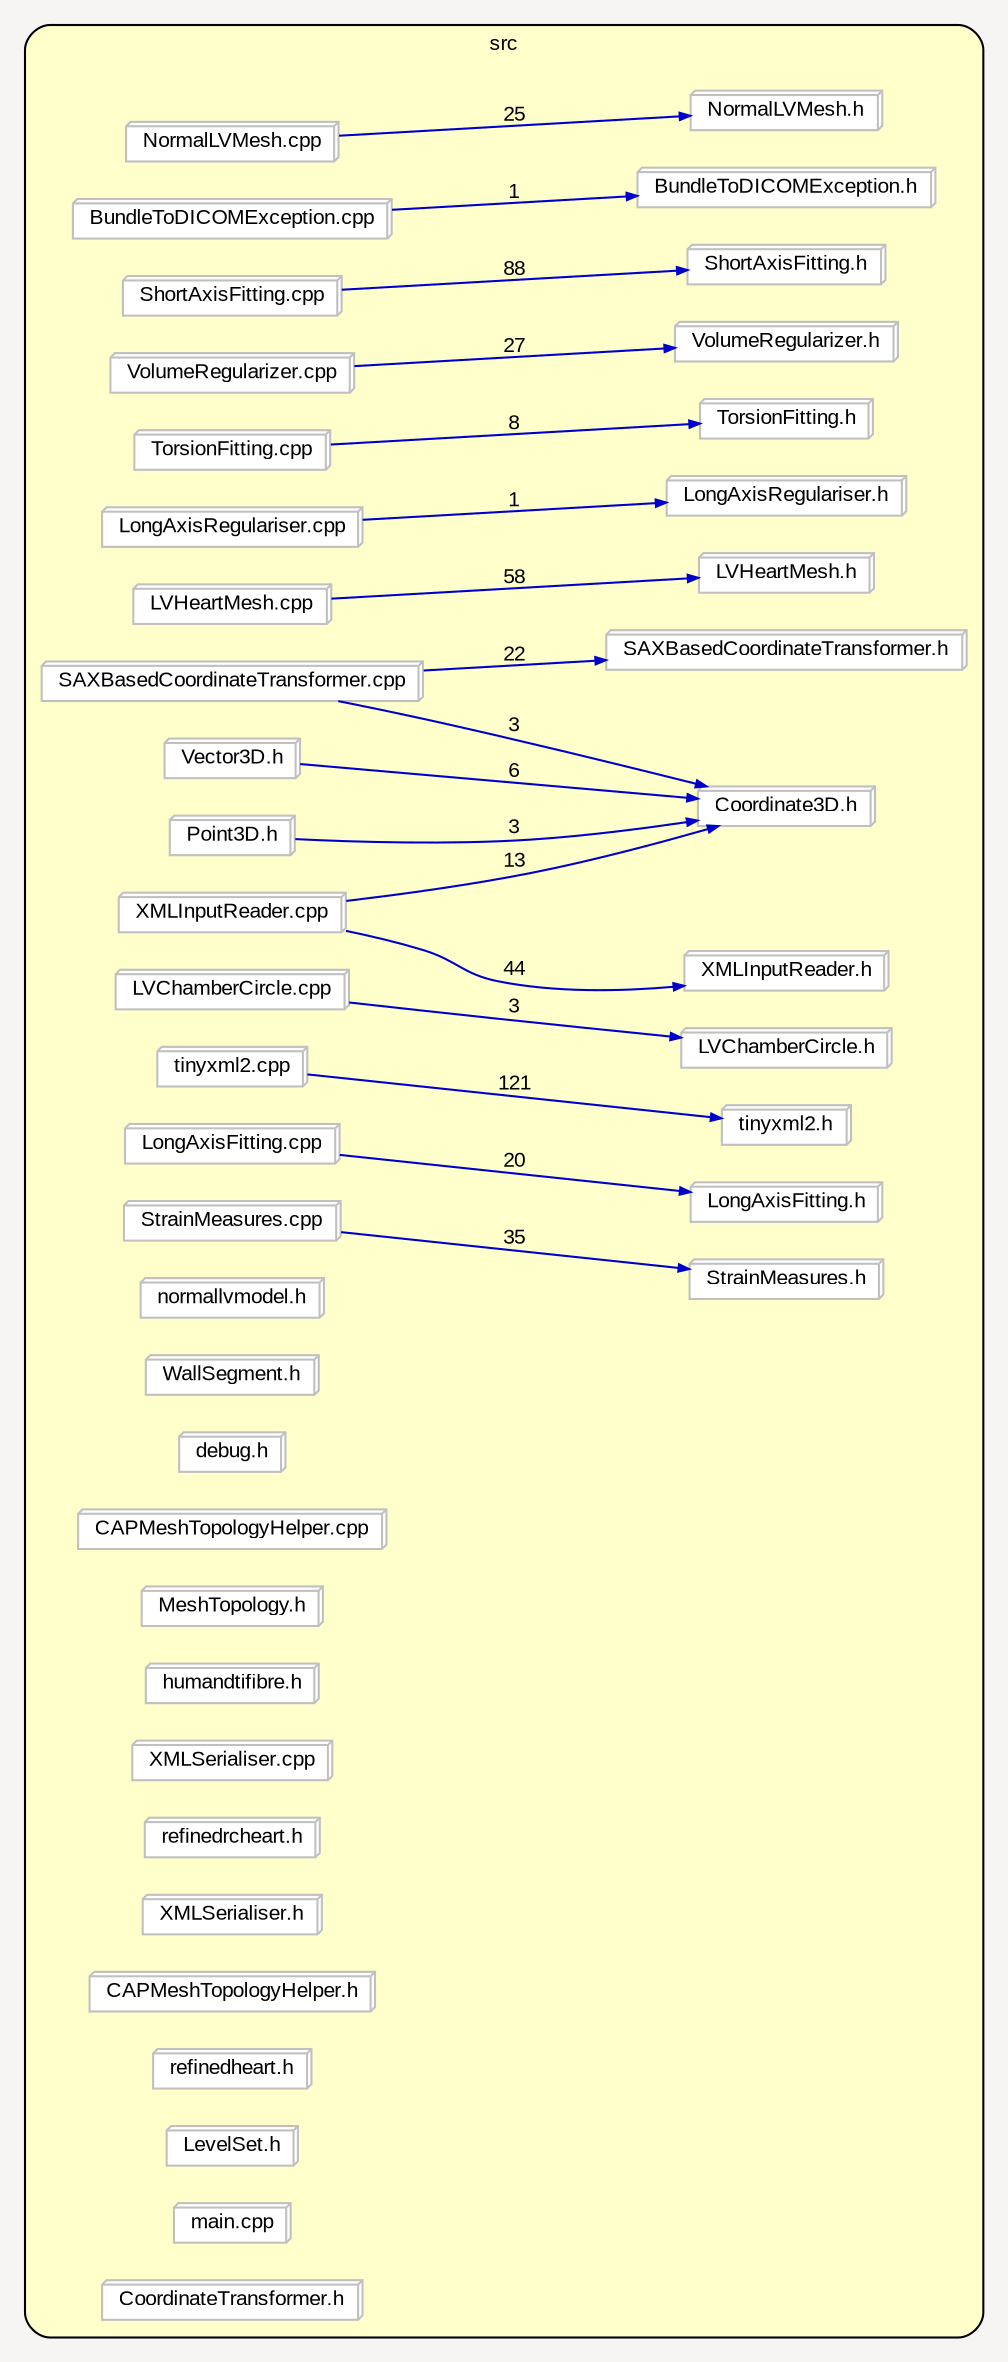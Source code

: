 digraph "" {
  graph [packmode="clust", ranksep="1.0", bgcolor="#F7F5F3", pack="true", fontname="Arial", fontsize="10", style="rounded,filled", compound="true", rankdir="LR", label="", fillcolor="#FFFFCC"];
  node [shape="rectangle", node_initialized="no", style="filled", fontname="Arial", fontsize="10", fixedsize="false", compound="true", color="grey", height="0.0", width="0.0", label="", fillcolor="white"];
  edge [arrowhead="normal", fontcolor="black", arrowsize="0.5", ltail="", dir="forward", fontname="Arial", fontsize="10", lhead="", color="black", compound="true", label="", arrowtail="none"];
  subgraph "cluster_1" {
    graph [label="src", fillcolor="#FFFFCC"];
    __N2 [shape="none", style="invis,none", fixedsize="true", height="0.01", width="0.347222", label=""];
    __N3 [shape="box3d", style="filled", label="NormalLVMesh.cpp"];
    __N4 [shape="box3d", style="filled", label="NormalLVMesh.h"];
    __N5 [shape="box3d", style="filled", label="SAXBasedCoordinateTransformer.cpp"];
    __N6 [shape="box3d", style="filled", label="SAXBasedCoordinateTransformer.h"];
    __N7 [shape="box3d", style="filled", label="Coordinate3D.h"];
    __N8 [shape="box3d", style="filled", label="BundleToDICOMException.cpp"];
    __N9 [shape="box3d", style="filled", label="BundleToDICOMException.h"];
    __N10 [shape="box3d", style="filled", label="ShortAxisFitting.cpp"];
    __N11 [shape="box3d", style="filled", label="ShortAxisFitting.h"];
    __N12 [shape="box3d", style="filled", label="VolumeRegularizer.cpp"];
    __N13 [shape="box3d", style="filled", label="VolumeRegularizer.h"];
    __N14 [shape="box3d", style="filled", label="TorsionFitting.cpp"];
    __N15 [shape="box3d", style="filled", label="TorsionFitting.h"];
    __N16 [shape="box3d", style="filled", label="LongAxisRegulariser.cpp"];
    __N17 [shape="box3d", style="filled", label="LongAxisRegulariser.h"];
    __N18 [shape="box3d", style="filled", label="Point3D.h"];
    __N19 [shape="box3d", style="filled", label="LVHeartMesh.cpp"];
    __N20 [shape="box3d", style="filled", label="LVHeartMesh.h"];
    __N21 [shape="box3d", style="filled", label="XMLInputReader.cpp"];
    __N22 [shape="box3d", style="filled", label="XMLInputReader.h"];
    __N23 [shape="box3d", style="filled", label="LVChamberCircle.cpp"];
    __N24 [shape="box3d", style="filled", label="LVChamberCircle.h"];
    __N25 [shape="box3d", style="filled", label="tinyxml2.cpp"];
    __N26 [shape="box3d", style="filled", label="tinyxml2.h"];
    __N27 [shape="box3d", style="filled", label="Vector3D.h"];
    __N28 [shape="box3d", style="filled", label="LongAxisFitting.cpp"];
    __N29 [shape="box3d", style="filled", label="LongAxisFitting.h"];
    __N30 [shape="box3d", style="filled", label="StrainMeasures.cpp"];
    __N31 [shape="box3d", style="filled", label="StrainMeasures.h"];
    __N32 [shape="box3d", style="filled", label="normallvmodel.h"];
    __N33 [shape="box3d", style="filled", label="WallSegment.h"];
    __N34 [shape="box3d", style="filled", label="debug.h"];
    __N35 [shape="box3d", style="filled", label="CAPMeshTopologyHelper.cpp"];
    __N36 [shape="box3d", style="filled", label="MeshTopology.h"];
    __N37 [shape="box3d", style="filled", label="humandtifibre.h"];
    __N38 [shape="box3d", style="filled", label="XMLSerialiser.cpp"];
    __N39 [shape="box3d", style="filled", label="refinedrcheart.h"];
    __N40 [shape="box3d", style="filled", label="XMLSerialiser.h"];
    __N41 [shape="box3d", style="filled", label="CAPMeshTopologyHelper.h"];
    __N42 [shape="box3d", style="filled", label="refinedheart.h"];
    __N43 [shape="box3d", style="filled", label="LevelSet.h"];
    __N44 [shape="box3d", style="filled", label="main.cpp"];
    __N45 [shape="box3d", style="filled", label="CoordinateTransformer.h"];
    __N3 -> __N4 [dir="forward", color="blue3", label="25"];
    __N5 -> __N6 [dir="forward", color="blue3", label="22"];
    __N5 -> __N7 [dir="forward", color="blue3", label="3"];
    __N8 -> __N9 [dir="forward", color="blue3", label="1"];
    __N10 -> __N11 [dir="forward", color="blue3", label="88"];
    __N12 -> __N13 [dir="forward", color="blue3", label="27"];
    __N14 -> __N15 [dir="forward", color="blue3", label="8"];
    __N16 -> __N17 [dir="forward", color="blue3", label="1"];
    __N18 -> __N7 [dir="forward", color="blue3", label="3"];
    __N19 -> __N20 [dir="forward", color="blue3", label="58"];
    __N21 -> __N22 [dir="forward", color="blue3", label="44"];
    __N21 -> __N7 [dir="forward", color="blue3", label="13"];
    __N23 -> __N24 [dir="forward", color="blue3", label="3"];
    __N25 -> __N26 [dir="forward", color="blue3", label="121"];
    __N27 -> __N7 [dir="forward", color="blue3", label="6"];
    __N28 -> __N29 [dir="forward", color="blue3", label="20"];
    __N30 -> __N31 [dir="forward", color="blue3", label="35"];
  }
}
